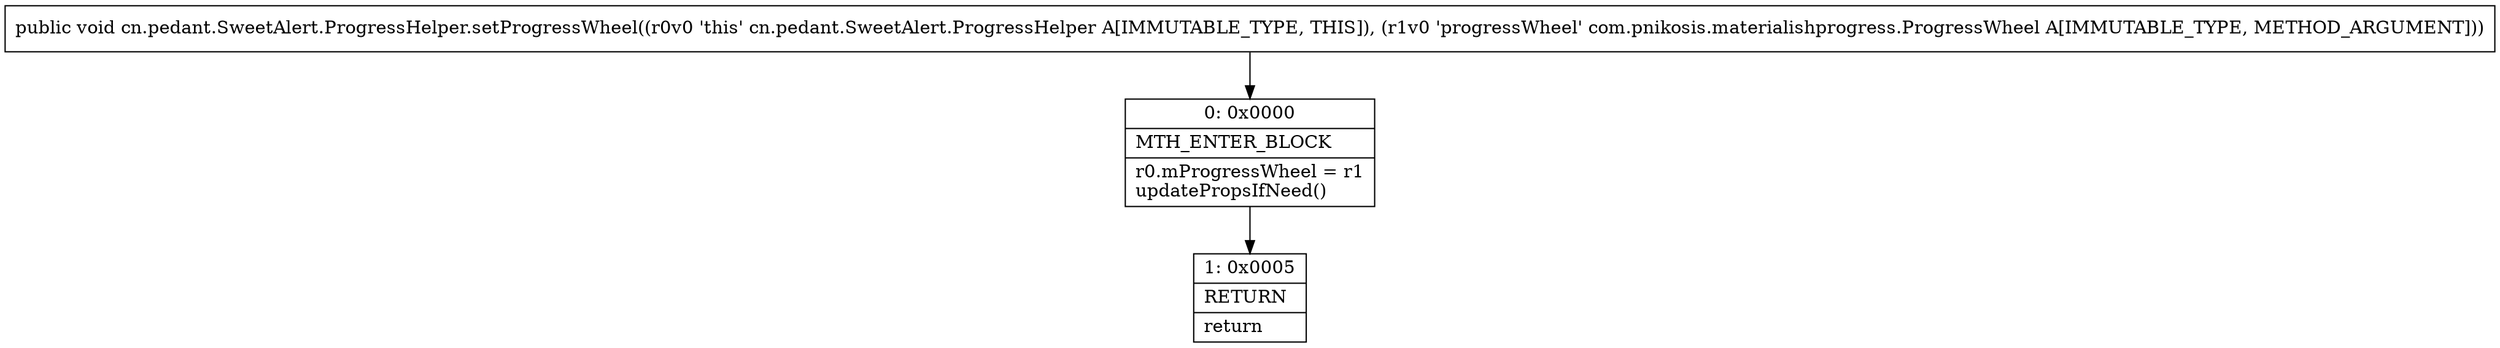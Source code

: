 digraph "CFG forcn.pedant.SweetAlert.ProgressHelper.setProgressWheel(Lcom\/pnikosis\/materialishprogress\/ProgressWheel;)V" {
Node_0 [shape=record,label="{0\:\ 0x0000|MTH_ENTER_BLOCK\l|r0.mProgressWheel = r1\lupdatePropsIfNeed()\l}"];
Node_1 [shape=record,label="{1\:\ 0x0005|RETURN\l|return\l}"];
MethodNode[shape=record,label="{public void cn.pedant.SweetAlert.ProgressHelper.setProgressWheel((r0v0 'this' cn.pedant.SweetAlert.ProgressHelper A[IMMUTABLE_TYPE, THIS]), (r1v0 'progressWheel' com.pnikosis.materialishprogress.ProgressWheel A[IMMUTABLE_TYPE, METHOD_ARGUMENT])) }"];
MethodNode -> Node_0;
Node_0 -> Node_1;
}

